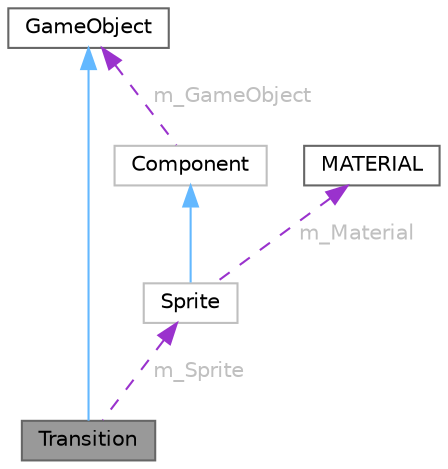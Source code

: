 digraph "Transition"
{
 // LATEX_PDF_SIZE
  bgcolor="transparent";
  edge [fontname=Helvetica,fontsize=10,labelfontname=Helvetica,labelfontsize=10];
  node [fontname=Helvetica,fontsize=10,shape=box,height=0.2,width=0.4];
  Node1 [id="Node000001",label="Transition",height=0.2,width=0.4,color="gray40", fillcolor="grey60", style="filled", fontcolor="black",tooltip="画面遷移用のクラス"];
  Node2 -> Node1 [id="edge6_Node000001_Node000002",dir="back",color="steelblue1",style="solid",tooltip=" "];
  Node2 [id="Node000002",label="GameObject",height=0.2,width=0.4,color="gray40", fillcolor="white", style="filled",URL="$class_game_object.html",tooltip="ゲームオブジェクトの基本クラスです。"];
  Node3 -> Node1 [id="edge7_Node000001_Node000003",dir="back",color="darkorchid3",style="dashed",tooltip=" ",label=" m_Sprite",fontcolor="grey" ];
  Node3 [id="Node000003",label="Sprite",height=0.2,width=0.4,color="grey75", fillcolor="white", style="filled",URL="$class_sprite.html",tooltip=" "];
  Node4 -> Node3 [id="edge8_Node000003_Node000004",dir="back",color="steelblue1",style="solid",tooltip=" "];
  Node4 [id="Node000004",label="Component",height=0.2,width=0.4,color="grey75", fillcolor="white", style="filled",URL="$class_component.html",tooltip=" "];
  Node2 -> Node4 [id="edge9_Node000004_Node000002",dir="back",color="darkorchid3",style="dashed",tooltip=" ",label=" m_GameObject",fontcolor="grey" ];
  Node5 -> Node3 [id="edge10_Node000003_Node000005",dir="back",color="darkorchid3",style="dashed",tooltip=" ",label=" m_Material",fontcolor="grey" ];
  Node5 [id="Node000005",label="MATERIAL",height=0.2,width=0.4,color="gray40", fillcolor="white", style="filled",URL="$struct_m_a_t_e_r_i_a_l.html",tooltip="マテリアルの構造体"];
}
